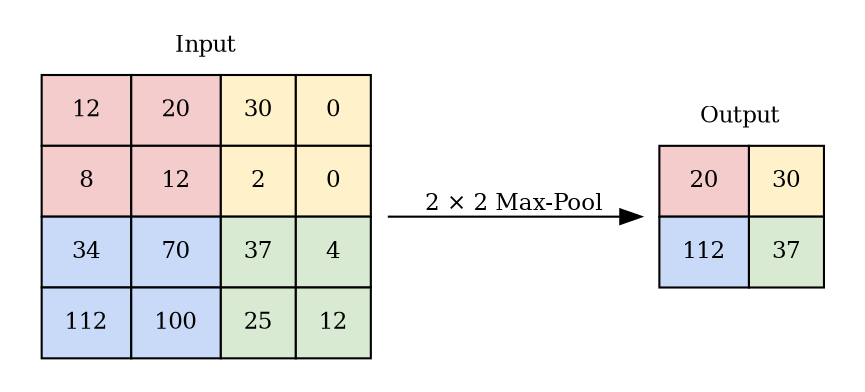 digraph G {

    bgcolor = "transparent";
    rankdir=LR;
    compound=true;
    margin=0;

    node [shape=plaintext, fontsize=11];

    subgraph cluster_0 {
        label = <<FONT POINT-SIZE="11">Input</FONT>>;
        color = "transparent";

        i1 [label=<
            <TABLE BORDER="0" CELLBORDER="1" CELLSPACING="0" CELLPADDING="10">
                <TR><TD BGCOLOR="#f4cccc">12</TD><TD BGCOLOR="#f4cccc">20</TD><TD BGCOLOR="#fff2cb">30</TD><TD BGCOLOR="#fff2cb">0</TD></TR>
                <TR><TD BGCOLOR="#f4cccc">8</TD><TD BGCOLOR="#f4cccc">12</TD><TD BGCOLOR="#fff2cb">2</TD><TD BGCOLOR="#fff2cb">0</TD></TR>
                <TR><TD BGCOLOR="#c9daf8">34</TD><TD BGCOLOR="#c9daf8">70</TD><TD BGCOLOR="#d8ead2">37</TD><TD BGCOLOR="#d8ead2">4</TD></TR>
                <TR><TD BGCOLOR="#c9daf8">112</TD><TD BGCOLOR="#c9daf8">100</TD><TD BGCOLOR="#d8ead2">25</TD><TD BGCOLOR="#d8ead2">12</TD></TR>
            </TABLE>
        >];
    }

    subgraph cluster_1 {
        label = <<FONT POINT-SIZE="11">Output</FONT>>;
        color = "transparent";

        o1 [label=<
            <TABLE BORDER="0" CELLBORDER="1" CELLSPACING="0" CELLPADDING="10">
                <TR><TD BGCOLOR="#f4cccc">20</TD><TD BGCOLOR="#fff2cb">30</TD></TR>
                <TR><TD BGCOLOR="#c9daf8">112</TD><TD BGCOLOR="#d8ead2">37</TD></TR>
            </TABLE>
        >];
    }

    i1 -> o1 [label="2 × 2 Max-Pool" fontsize=11];
}
